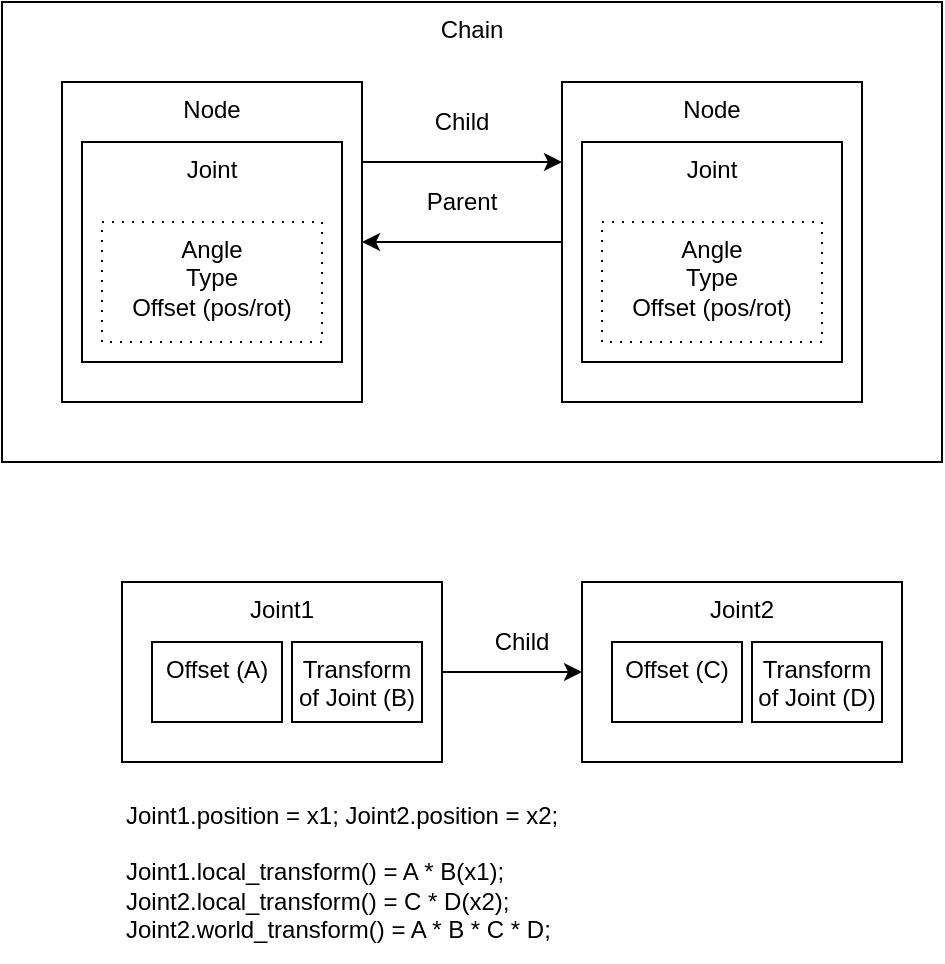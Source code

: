 <mxfile version="13.1.0" type="device"><diagram id="UqzlS_tLieNJk5e2PKBz" name="Page-1"><mxGraphModel dx="763" dy="621" grid="1" gridSize="10" guides="1" tooltips="1" connect="1" arrows="1" fold="1" page="1" pageScale="1" pageWidth="850" pageHeight="1100" math="0" shadow="0"><root><mxCell id="0"/><mxCell id="1" parent="0"/><mxCell id="Gq5LlxSp7FqUfCbJgD-O-1" value="Chain" style="rounded=0;whiteSpace=wrap;html=1;verticalAlign=top;" vertex="1" parent="1"><mxGeometry x="20" y="150" width="470" height="230" as="geometry"/></mxCell><mxCell id="Gq5LlxSp7FqUfCbJgD-O-14" style="edgeStyle=orthogonalEdgeStyle;rounded=0;orthogonalLoop=1;jettySize=auto;html=1;exitX=1;exitY=0.25;exitDx=0;exitDy=0;entryX=0;entryY=0.25;entryDx=0;entryDy=0;" edge="1" parent="1" source="Gq5LlxSp7FqUfCbJgD-O-2" target="Gq5LlxSp7FqUfCbJgD-O-9"><mxGeometry relative="1" as="geometry"/></mxCell><mxCell id="Gq5LlxSp7FqUfCbJgD-O-2" value="Node" style="rounded=0;whiteSpace=wrap;html=1;align=center;verticalAlign=top;" vertex="1" parent="1"><mxGeometry x="50" y="190" width="150" height="160" as="geometry"/></mxCell><mxCell id="Gq5LlxSp7FqUfCbJgD-O-6" value="Joint" style="rounded=0;whiteSpace=wrap;html=1;verticalAlign=top;" vertex="1" parent="1"><mxGeometry x="60" y="220" width="130" height="110" as="geometry"/></mxCell><mxCell id="Gq5LlxSp7FqUfCbJgD-O-8" value="Angle&lt;br&gt;Type&lt;br&gt;Offset (pos/rot)" style="rounded=0;whiteSpace=wrap;html=1;verticalAlign=top;dashed=1;dashPattern=1 4;" vertex="1" parent="1"><mxGeometry x="70" y="260" width="110" height="60" as="geometry"/></mxCell><mxCell id="Gq5LlxSp7FqUfCbJgD-O-17" style="edgeStyle=orthogonalEdgeStyle;rounded=0;orthogonalLoop=1;jettySize=auto;html=1;entryX=1;entryY=0.5;entryDx=0;entryDy=0;" edge="1" parent="1" source="Gq5LlxSp7FqUfCbJgD-O-9" target="Gq5LlxSp7FqUfCbJgD-O-2"><mxGeometry relative="1" as="geometry"/></mxCell><mxCell id="Gq5LlxSp7FqUfCbJgD-O-9" value="Node" style="rounded=0;whiteSpace=wrap;html=1;align=center;verticalAlign=top;" vertex="1" parent="1"><mxGeometry x="300" y="190" width="150" height="160" as="geometry"/></mxCell><mxCell id="Gq5LlxSp7FqUfCbJgD-O-10" value="Joint" style="rounded=0;whiteSpace=wrap;html=1;verticalAlign=top;" vertex="1" parent="1"><mxGeometry x="310" y="220" width="130" height="110" as="geometry"/></mxCell><mxCell id="Gq5LlxSp7FqUfCbJgD-O-11" value="Angle&lt;br&gt;Type&lt;br&gt;Offset (pos/rot)" style="rounded=0;whiteSpace=wrap;html=1;verticalAlign=top;dashed=1;dashPattern=1 4;align=center;" vertex="1" parent="1"><mxGeometry x="320" y="260" width="110" height="60" as="geometry"/></mxCell><mxCell id="Gq5LlxSp7FqUfCbJgD-O-15" value="Child" style="text;html=1;strokeColor=none;fillColor=none;align=center;verticalAlign=middle;whiteSpace=wrap;rounded=0;" vertex="1" parent="1"><mxGeometry x="230" y="200" width="40" height="20" as="geometry"/></mxCell><mxCell id="Gq5LlxSp7FqUfCbJgD-O-16" value="Parent" style="text;html=1;strokeColor=none;fillColor=none;align=center;verticalAlign=middle;whiteSpace=wrap;rounded=0;" vertex="1" parent="1"><mxGeometry x="230" y="240" width="40" height="20" as="geometry"/></mxCell><mxCell id="Gq5LlxSp7FqUfCbJgD-O-25" style="edgeStyle=orthogonalEdgeStyle;rounded=0;orthogonalLoop=1;jettySize=auto;html=1;entryX=0;entryY=0.5;entryDx=0;entryDy=0;" edge="1" parent="1" source="Gq5LlxSp7FqUfCbJgD-O-18" target="Gq5LlxSp7FqUfCbJgD-O-22"><mxGeometry relative="1" as="geometry"/></mxCell><mxCell id="Gq5LlxSp7FqUfCbJgD-O-18" value="Joint1" style="rounded=0;whiteSpace=wrap;html=1;verticalAlign=top;" vertex="1" parent="1"><mxGeometry x="80" y="440" width="160" height="90" as="geometry"/></mxCell><mxCell id="Gq5LlxSp7FqUfCbJgD-O-19" value="Offset (A)" style="rounded=0;whiteSpace=wrap;html=1;verticalAlign=top;" vertex="1" parent="1"><mxGeometry x="95" y="470" width="65" height="40" as="geometry"/></mxCell><mxCell id="Gq5LlxSp7FqUfCbJgD-O-20" value="Transform of Joint (B)" style="rounded=0;whiteSpace=wrap;html=1;verticalAlign=top;" vertex="1" parent="1"><mxGeometry x="165" y="470" width="65" height="40" as="geometry"/></mxCell><mxCell id="Gq5LlxSp7FqUfCbJgD-O-22" value="Joint2" style="rounded=0;whiteSpace=wrap;html=1;verticalAlign=top;" vertex="1" parent="1"><mxGeometry x="310" y="440" width="160" height="90" as="geometry"/></mxCell><mxCell id="Gq5LlxSp7FqUfCbJgD-O-23" value="Offset (C)" style="rounded=0;whiteSpace=wrap;html=1;verticalAlign=top;" vertex="1" parent="1"><mxGeometry x="325" y="470" width="65" height="40" as="geometry"/></mxCell><mxCell id="Gq5LlxSp7FqUfCbJgD-O-24" value="Transform of Joint (D)" style="rounded=0;whiteSpace=wrap;html=1;verticalAlign=top;" vertex="1" parent="1"><mxGeometry x="395" y="470" width="65" height="40" as="geometry"/></mxCell><mxCell id="Gq5LlxSp7FqUfCbJgD-O-26" value="Child" style="text;html=1;strokeColor=none;fillColor=none;align=center;verticalAlign=middle;whiteSpace=wrap;rounded=0;" vertex="1" parent="1"><mxGeometry x="260" y="460" width="40" height="20" as="geometry"/></mxCell><mxCell id="Gq5LlxSp7FqUfCbJgD-O-27" value="Joint1.position = x1; Joint2.position = x2;&lt;br&gt;&lt;br&gt;Joint1.local_transform() = A * B(x1);&lt;br&gt;Joint2.local_transform() = C * D(x2);&lt;br&gt;Joint2.world_transform() = A * B * C * D;" style="text;html=1;strokeColor=none;fillColor=none;align=left;verticalAlign=middle;whiteSpace=wrap;rounded=0;dashed=1;dashPattern=1 4;" vertex="1" parent="1"><mxGeometry x="80" y="540" width="335" height="90" as="geometry"/></mxCell></root></mxGraphModel></diagram></mxfile>